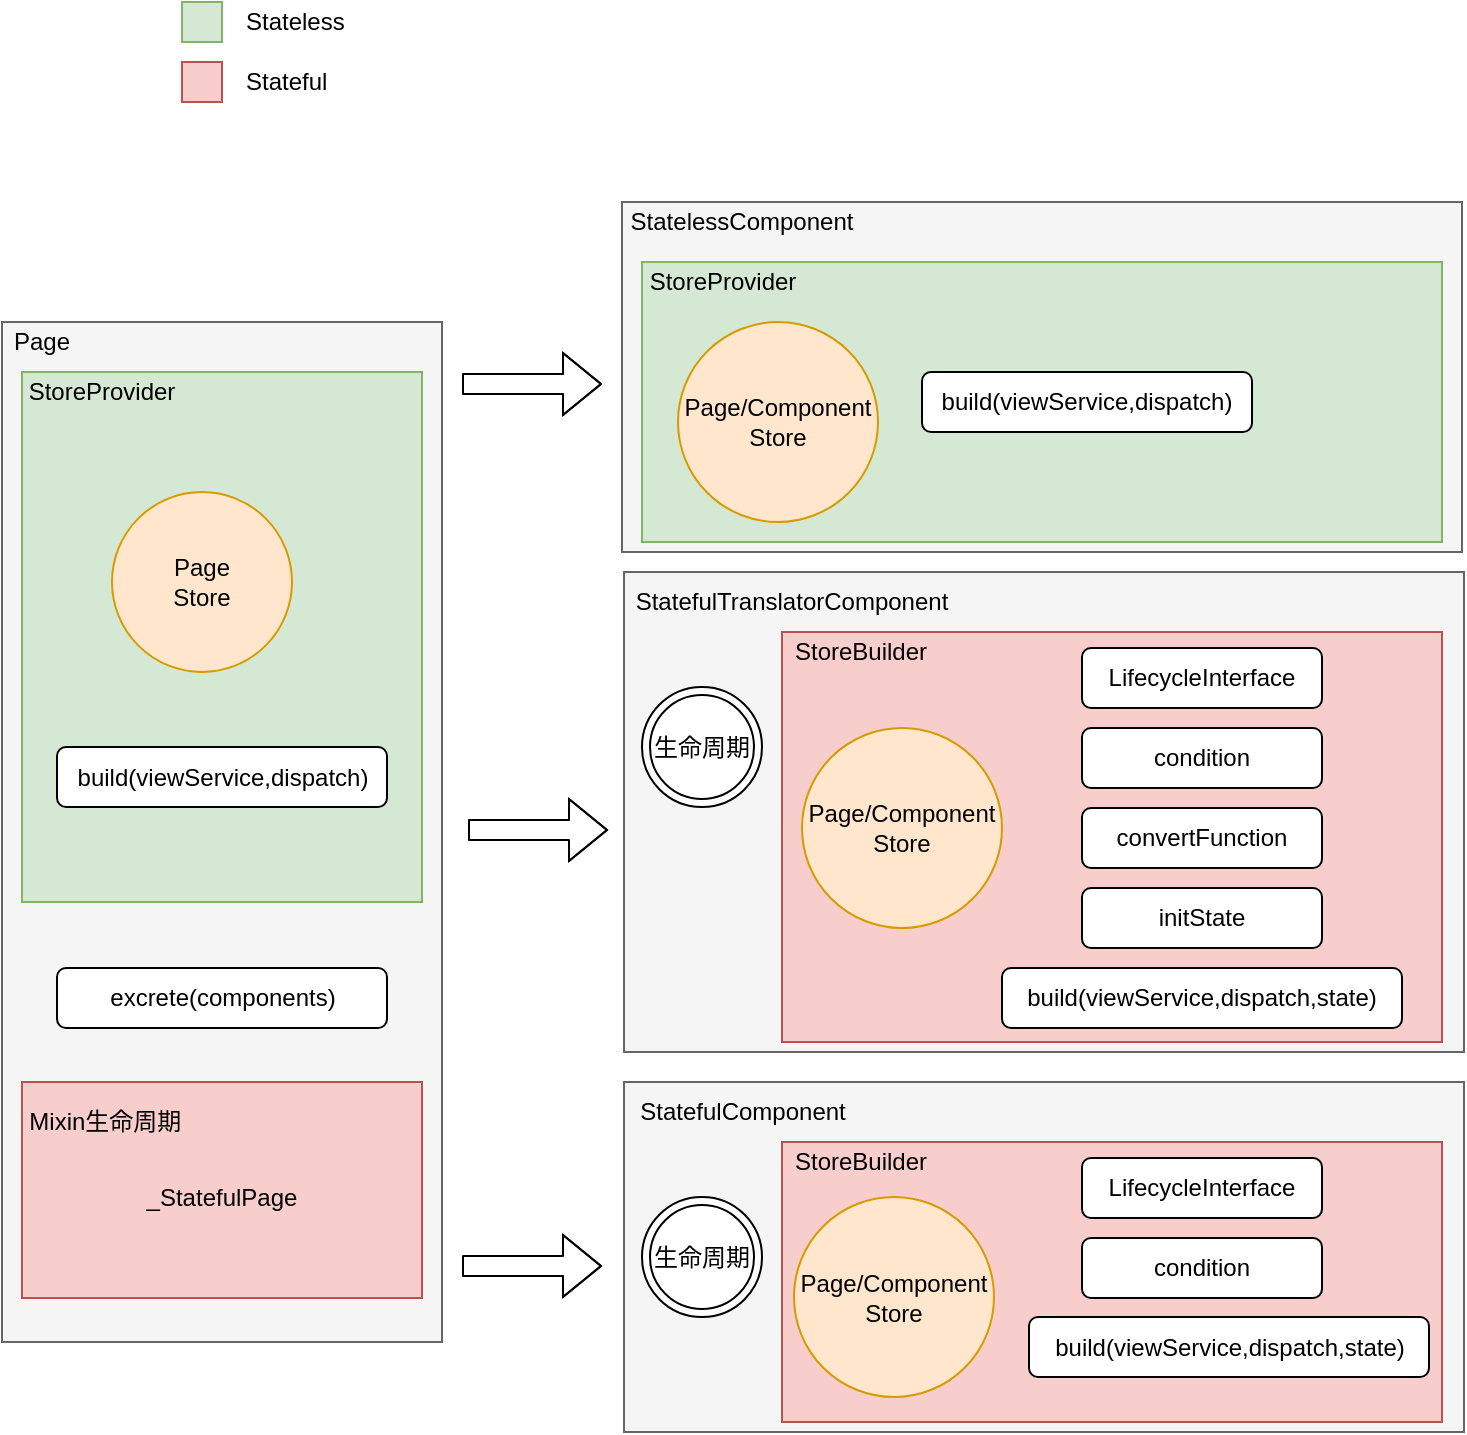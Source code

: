 <mxfile version="12.4.3" type="github" pages="2">
  <diagram id="2axeBVnMluATRMXS3iiU" name="第 1 页">
    <mxGraphModel dx="1773" dy="590" grid="1" gridSize="10" guides="1" tooltips="1" connect="1" arrows="1" fold="1" page="1" pageScale="1" pageWidth="827" pageHeight="1169" math="0" shadow="0">
      <root>
        <mxCell id="0"/>
        <mxCell id="1" parent="0"/>
        <mxCell id="FRVTPdvZiZSE1ToP57z7-4" value="" style="rounded=0;whiteSpace=wrap;html=1;fillColor=#f5f5f5;strokeColor=#666666;fontColor=#333333;" vertex="1" parent="1">
          <mxGeometry x="-50" y="200" width="220" height="510" as="geometry"/>
        </mxCell>
        <mxCell id="FRVTPdvZiZSE1ToP57z7-47" value="" style="rounded=0;whiteSpace=wrap;html=1;align=center;fillColor=#d5e8d4;strokeColor=#82b366;" vertex="1" parent="1">
          <mxGeometry x="-40" y="225" width="200" height="265" as="geometry"/>
        </mxCell>
        <mxCell id="FRVTPdvZiZSE1ToP57z7-16" value="" style="rounded=0;whiteSpace=wrap;html=1;align=left;fillColor=#f5f5f5;strokeColor=#666666;fontColor=#333333;" vertex="1" parent="1">
          <mxGeometry x="260" y="140" width="420" height="175" as="geometry"/>
        </mxCell>
        <mxCell id="FRVTPdvZiZSE1ToP57z7-33" value="" style="rounded=0;whiteSpace=wrap;html=1;align=left;fillColor=#d5e8d4;strokeColor=#82b366;" vertex="1" parent="1">
          <mxGeometry x="270" y="170" width="400" height="140" as="geometry"/>
        </mxCell>
        <mxCell id="FRVTPdvZiZSE1ToP57z7-5" value="Page" style="text;html=1;strokeColor=none;fillColor=none;align=center;verticalAlign=middle;whiteSpace=wrap;rounded=0;" vertex="1" parent="1">
          <mxGeometry x="-50" y="200" width="40" height="20" as="geometry"/>
        </mxCell>
        <mxCell id="FRVTPdvZiZSE1ToP57z7-6" value="Page&lt;br&gt;Store" style="ellipse;whiteSpace=wrap;html=1;aspect=fixed;fillColor=#ffe6cc;strokeColor=#d79b00;" vertex="1" parent="1">
          <mxGeometry x="5" y="285" width="90" height="90" as="geometry"/>
        </mxCell>
        <mxCell id="FRVTPdvZiZSE1ToP57z7-7" value="" style="rounded=0;whiteSpace=wrap;html=1;fillColor=#d5e8d4;strokeColor=#82b366;" vertex="1" parent="1">
          <mxGeometry x="40" y="40" width="20" height="20" as="geometry"/>
        </mxCell>
        <mxCell id="FRVTPdvZiZSE1ToP57z7-8" value="Stateless" style="text;html=1;strokeColor=none;fillColor=none;align=left;verticalAlign=middle;whiteSpace=wrap;rounded=0;" vertex="1" parent="1">
          <mxGeometry x="70" y="40" width="40" height="20" as="geometry"/>
        </mxCell>
        <mxCell id="FRVTPdvZiZSE1ToP57z7-9" value="" style="rounded=0;whiteSpace=wrap;html=1;fillColor=#f8cecc;strokeColor=#b85450;" vertex="1" parent="1">
          <mxGeometry x="40" y="70" width="20" height="20" as="geometry"/>
        </mxCell>
        <mxCell id="FRVTPdvZiZSE1ToP57z7-10" value="Stateful" style="text;html=1;strokeColor=none;fillColor=none;align=left;verticalAlign=middle;whiteSpace=wrap;rounded=0;" vertex="1" parent="1">
          <mxGeometry x="70" y="70" width="40" height="20" as="geometry"/>
        </mxCell>
        <mxCell id="FRVTPdvZiZSE1ToP57z7-11" value="build(viewService,dispatch)" style="rounded=1;whiteSpace=wrap;html=1;align=center;" vertex="1" parent="1">
          <mxGeometry x="-22.5" y="412.5" width="165" height="30" as="geometry"/>
        </mxCell>
        <mxCell id="FRVTPdvZiZSE1ToP57z7-12" value="" style="shape=flexArrow;endArrow=classic;html=1;" edge="1" parent="1">
          <mxGeometry width="50" height="50" relative="1" as="geometry">
            <mxPoint x="180" y="231" as="sourcePoint"/>
            <mxPoint x="250" y="231" as="targetPoint"/>
            <Array as="points">
              <mxPoint x="210" y="231"/>
            </Array>
          </mxGeometry>
        </mxCell>
        <mxCell id="FRVTPdvZiZSE1ToP57z7-15" value="" style="shape=flexArrow;endArrow=classic;html=1;" edge="1" parent="1">
          <mxGeometry width="50" height="50" relative="1" as="geometry">
            <mxPoint x="183" y="454" as="sourcePoint"/>
            <mxPoint x="253" y="454" as="targetPoint"/>
            <Array as="points">
              <mxPoint x="213" y="454"/>
            </Array>
          </mxGeometry>
        </mxCell>
        <mxCell id="FRVTPdvZiZSE1ToP57z7-17" value="StatelessComponent" style="text;html=1;strokeColor=none;fillColor=none;align=center;verticalAlign=middle;whiteSpace=wrap;rounded=0;" vertex="1" parent="1">
          <mxGeometry x="260" y="140" width="120" height="20" as="geometry"/>
        </mxCell>
        <mxCell id="FRVTPdvZiZSE1ToP57z7-18" value="Page/Component&lt;br&gt;Store" style="ellipse;whiteSpace=wrap;html=1;aspect=fixed;fillColor=#ffe6cc;strokeColor=#d79b00;" vertex="1" parent="1">
          <mxGeometry x="288" y="200" width="100" height="100" as="geometry"/>
        </mxCell>
        <mxCell id="FRVTPdvZiZSE1ToP57z7-19" value="excrete(components)" style="rounded=1;whiteSpace=wrap;html=1;align=center;" vertex="1" parent="1">
          <mxGeometry x="-22.5" y="523" width="165" height="30" as="geometry"/>
        </mxCell>
        <mxCell id="FRVTPdvZiZSE1ToP57z7-20" value="build(viewService,dispatch)" style="rounded=1;whiteSpace=wrap;html=1;align=center;" vertex="1" parent="1">
          <mxGeometry x="410" y="225" width="165" height="30" as="geometry"/>
        </mxCell>
        <mxCell id="FRVTPdvZiZSE1ToP57z7-24" value="" style="html=1;dashed=0;whitespace=wrap;align=left;fillColor=#f8cecc;strokeColor=#b85450;" vertex="1" parent="1">
          <mxGeometry x="-40" y="580" width="200" height="108" as="geometry"/>
        </mxCell>
        <mxCell id="FRVTPdvZiZSE1ToP57z7-25" value="Mixin生命周期&amp;nbsp;&amp;nbsp;" style="text;html=1;strokeColor=none;fillColor=none;align=center;verticalAlign=middle;whiteSpace=wrap;rounded=0;" vertex="1" parent="1">
          <mxGeometry x="-40" y="590" width="90" height="20" as="geometry"/>
        </mxCell>
        <mxCell id="FRVTPdvZiZSE1ToP57z7-26" value="_StatefulPage" style="text;html=1;strokeColor=none;fillColor=none;align=center;verticalAlign=middle;whiteSpace=wrap;rounded=0;" vertex="1" parent="1">
          <mxGeometry x="40" y="628" width="40" height="20" as="geometry"/>
        </mxCell>
        <mxCell id="FRVTPdvZiZSE1ToP57z7-27" value="" style="rounded=0;whiteSpace=wrap;html=1;align=left;fillColor=#f5f5f5;strokeColor=#666666;fontColor=#333333;" vertex="1" parent="1">
          <mxGeometry x="261" y="325" width="420" height="240" as="geometry"/>
        </mxCell>
        <mxCell id="FRVTPdvZiZSE1ToP57z7-28" value="StatefulTranslatorComponent" style="text;html=1;strokeColor=none;fillColor=none;align=center;verticalAlign=middle;whiteSpace=wrap;rounded=0;" vertex="1" parent="1">
          <mxGeometry x="270" y="330" width="150" height="20" as="geometry"/>
        </mxCell>
        <mxCell id="FRVTPdvZiZSE1ToP57z7-34" value="StoreProvider" style="text;html=1;strokeColor=none;fillColor=none;align=center;verticalAlign=middle;whiteSpace=wrap;rounded=0;" vertex="1" parent="1">
          <mxGeometry x="272" y="170" width="77" height="20" as="geometry"/>
        </mxCell>
        <mxCell id="FRVTPdvZiZSE1ToP57z7-35" value="" style="rounded=0;whiteSpace=wrap;html=1;align=left;fillColor=#f8cecc;strokeColor=#b85450;" vertex="1" parent="1">
          <mxGeometry x="340" y="355" width="330" height="205" as="geometry"/>
        </mxCell>
        <mxCell id="FRVTPdvZiZSE1ToP57z7-36" value="StoreBuilder" style="text;html=1;strokeColor=none;fillColor=none;align=center;verticalAlign=middle;whiteSpace=wrap;rounded=0;" vertex="1" parent="1">
          <mxGeometry x="349" y="355" width="61" height="20" as="geometry"/>
        </mxCell>
        <mxCell id="FRVTPdvZiZSE1ToP57z7-38" value="LifecycleInterface" style="rounded=1;whiteSpace=wrap;html=1;align=center;" vertex="1" parent="1">
          <mxGeometry x="490" y="363" width="120" height="30" as="geometry"/>
        </mxCell>
        <mxCell id="FRVTPdvZiZSE1ToP57z7-30" value="Page/Component&lt;br&gt;Store" style="ellipse;whiteSpace=wrap;html=1;aspect=fixed;fillColor=#ffe6cc;strokeColor=#d79b00;" vertex="1" parent="1">
          <mxGeometry x="350" y="403" width="100" height="100" as="geometry"/>
        </mxCell>
        <mxCell id="FRVTPdvZiZSE1ToP57z7-31" value="生命周期" style="ellipse;shape=doubleEllipse;html=1;dashed=0;whitespace=wrap;aspect=fixed;align=left;" vertex="1" parent="1">
          <mxGeometry x="270" y="382.5" width="60" height="60" as="geometry"/>
        </mxCell>
        <mxCell id="FRVTPdvZiZSE1ToP57z7-41" value="condition" style="rounded=1;whiteSpace=wrap;html=1;align=center;" vertex="1" parent="1">
          <mxGeometry x="490" y="403" width="120" height="30" as="geometry"/>
        </mxCell>
        <mxCell id="FRVTPdvZiZSE1ToP57z7-42" value="convertFunction" style="rounded=1;whiteSpace=wrap;html=1;align=center;" vertex="1" parent="1">
          <mxGeometry x="490" y="443" width="120" height="30" as="geometry"/>
        </mxCell>
        <mxCell id="FRVTPdvZiZSE1ToP57z7-43" value="initState" style="rounded=1;whiteSpace=wrap;html=1;align=center;" vertex="1" parent="1">
          <mxGeometry x="490" y="483" width="120" height="30" as="geometry"/>
        </mxCell>
        <mxCell id="FRVTPdvZiZSE1ToP57z7-44" value="build(viewService,dispatch,state)" style="rounded=1;whiteSpace=wrap;html=1;align=center;" vertex="1" parent="1">
          <mxGeometry x="450" y="523" width="200" height="30" as="geometry"/>
        </mxCell>
        <mxCell id="FRVTPdvZiZSE1ToP57z7-48" value="StoreProvider" style="text;html=1;strokeColor=none;fillColor=none;align=center;verticalAlign=middle;whiteSpace=wrap;rounded=0;" vertex="1" parent="1">
          <mxGeometry x="-30" y="225" width="60" height="20" as="geometry"/>
        </mxCell>
        <mxCell id="FRVTPdvZiZSE1ToP57z7-51" value="" style="rounded=0;whiteSpace=wrap;html=1;align=left;fillColor=#f5f5f5;strokeColor=#666666;fontColor=#333333;" vertex="1" parent="1">
          <mxGeometry x="261" y="580" width="420" height="175" as="geometry"/>
        </mxCell>
        <mxCell id="FRVTPdvZiZSE1ToP57z7-52" value="StatefulComponent" style="text;html=1;strokeColor=none;fillColor=none;align=center;verticalAlign=middle;whiteSpace=wrap;rounded=0;" vertex="1" parent="1">
          <mxGeometry x="270" y="585" width="101" height="20" as="geometry"/>
        </mxCell>
        <mxCell id="FRVTPdvZiZSE1ToP57z7-53" value="" style="rounded=0;whiteSpace=wrap;html=1;align=left;fillColor=#f8cecc;strokeColor=#b85450;" vertex="1" parent="1">
          <mxGeometry x="340" y="610" width="330" height="140" as="geometry"/>
        </mxCell>
        <mxCell id="FRVTPdvZiZSE1ToP57z7-54" value="StoreBuilder" style="text;html=1;strokeColor=none;fillColor=none;align=center;verticalAlign=middle;whiteSpace=wrap;rounded=0;" vertex="1" parent="1">
          <mxGeometry x="349" y="610" width="61" height="20" as="geometry"/>
        </mxCell>
        <mxCell id="FRVTPdvZiZSE1ToP57z7-55" value="LifecycleInterface" style="rounded=1;whiteSpace=wrap;html=1;align=center;" vertex="1" parent="1">
          <mxGeometry x="490" y="618" width="120" height="30" as="geometry"/>
        </mxCell>
        <mxCell id="FRVTPdvZiZSE1ToP57z7-56" value="Page/Component&lt;br&gt;Store" style="ellipse;whiteSpace=wrap;html=1;aspect=fixed;fillColor=#ffe6cc;strokeColor=#d79b00;" vertex="1" parent="1">
          <mxGeometry x="346" y="637.5" width="100" height="100" as="geometry"/>
        </mxCell>
        <mxCell id="FRVTPdvZiZSE1ToP57z7-57" value="生命周期" style="ellipse;shape=doubleEllipse;html=1;dashed=0;whitespace=wrap;aspect=fixed;align=left;" vertex="1" parent="1">
          <mxGeometry x="270" y="637.5" width="60" height="60" as="geometry"/>
        </mxCell>
        <mxCell id="FRVTPdvZiZSE1ToP57z7-58" value="condition" style="rounded=1;whiteSpace=wrap;html=1;align=center;" vertex="1" parent="1">
          <mxGeometry x="490" y="658" width="120" height="30" as="geometry"/>
        </mxCell>
        <mxCell id="FRVTPdvZiZSE1ToP57z7-61" value="build(viewService,dispatch,state)" style="rounded=1;whiteSpace=wrap;html=1;align=center;" vertex="1" parent="1">
          <mxGeometry x="463.5" y="697.5" width="200" height="30" as="geometry"/>
        </mxCell>
        <mxCell id="FRVTPdvZiZSE1ToP57z7-63" value="" style="shape=flexArrow;endArrow=classic;html=1;" edge="1" parent="1">
          <mxGeometry width="50" height="50" relative="1" as="geometry">
            <mxPoint x="180" y="672" as="sourcePoint"/>
            <mxPoint x="250" y="672" as="targetPoint"/>
            <Array as="points">
              <mxPoint x="210" y="672"/>
            </Array>
          </mxGeometry>
        </mxCell>
      </root>
    </mxGraphModel>
  </diagram>
  <diagram id="y7kNTyYfwzoSWA2la5if" name="第 2 页">
    <mxGraphModel dx="946" dy="590" grid="1" gridSize="10" guides="1" tooltips="1" connect="1" arrows="1" fold="1" page="1" pageScale="1" pageWidth="827" pageHeight="1169" math="0" shadow="0">
      <root>
        <mxCell id="qsbEbSv6QJS1maoP6Jw4-0"/>
        <mxCell id="qsbEbSv6QJS1maoP6Jw4-1" parent="qsbEbSv6QJS1maoP6Jw4-0"/>
        <mxCell id="qsbEbSv6QJS1maoP6Jw4-38" value="View" style="rounded=1;whiteSpace=wrap;html=1;align=center;" vertex="1" parent="qsbEbSv6QJS1maoP6Jw4-1">
          <mxGeometry x="190" y="160" width="80" height="30" as="geometry"/>
        </mxCell>
        <mxCell id="qsbEbSv6QJS1maoP6Jw4-39" value="Store" style="rounded=1;whiteSpace=wrap;html=1;align=center;" vertex="1" parent="qsbEbSv6QJS1maoP6Jw4-1">
          <mxGeometry x="330" y="160" width="80" height="30" as="geometry"/>
        </mxCell>
        <mxCell id="qsbEbSv6QJS1maoP6Jw4-40" value="" style="endArrow=classic;html=1;exitX=1;exitY=0.5;exitDx=0;exitDy=0;entryX=0;entryY=0.5;entryDx=0;entryDy=0;" edge="1" parent="qsbEbSv6QJS1maoP6Jw4-1" source="qsbEbSv6QJS1maoP6Jw4-38" target="qsbEbSv6QJS1maoP6Jw4-39">
          <mxGeometry width="50" height="50" relative="1" as="geometry">
            <mxPoint x="270" y="300" as="sourcePoint"/>
            <mxPoint x="320" y="250" as="targetPoint"/>
          </mxGeometry>
        </mxCell>
        <mxCell id="qsbEbSv6QJS1maoP6Jw4-41" value="Action" style="text;html=1;strokeColor=none;fillColor=none;align=center;verticalAlign=middle;whiteSpace=wrap;rounded=0;" vertex="1" parent="qsbEbSv6QJS1maoP6Jw4-1">
          <mxGeometry x="280" y="150" width="40" height="20" as="geometry"/>
        </mxCell>
        <mxCell id="qsbEbSv6QJS1maoP6Jw4-42" value="Bloc" style="rounded=1;whiteSpace=wrap;html=1;align=center;" vertex="1" parent="qsbEbSv6QJS1maoP6Jw4-1">
          <mxGeometry x="480" y="160" width="80" height="30" as="geometry"/>
        </mxCell>
        <mxCell id="qsbEbSv6QJS1maoP6Jw4-43" value="" style="endArrow=classic;html=1;exitX=1;exitY=0.5;exitDx=0;exitDy=0;entryX=0;entryY=0.5;entryDx=0;entryDy=0;" edge="1" parent="qsbEbSv6QJS1maoP6Jw4-1" source="qsbEbSv6QJS1maoP6Jw4-39" target="qsbEbSv6QJS1maoP6Jw4-42">
          <mxGeometry width="50" height="50" relative="1" as="geometry">
            <mxPoint x="470" y="290" as="sourcePoint"/>
            <mxPoint x="520" y="240" as="targetPoint"/>
          </mxGeometry>
        </mxCell>
        <mxCell id="qsbEbSv6QJS1maoP6Jw4-44" value="Dispatch" style="text;html=1;strokeColor=none;fillColor=none;align=center;verticalAlign=middle;whiteSpace=wrap;rounded=0;" vertex="1" parent="qsbEbSv6QJS1maoP6Jw4-1">
          <mxGeometry x="420" y="150" width="40" height="20" as="geometry"/>
        </mxCell>
        <mxCell id="qsbEbSv6QJS1maoP6Jw4-45" value="EffectSubject" style="rounded=1;whiteSpace=wrap;html=1;align=center;" vertex="1" parent="qsbEbSv6QJS1maoP6Jw4-1">
          <mxGeometry x="620" y="160" width="90" height="30" as="geometry"/>
        </mxCell>
        <mxCell id="qsbEbSv6QJS1maoP6Jw4-46" value="" style="endArrow=classic;html=1;exitX=1;exitY=0.5;exitDx=0;exitDy=0;entryX=0;entryY=0.5;entryDx=0;entryDy=0;" edge="1" parent="qsbEbSv6QJS1maoP6Jw4-1" source="qsbEbSv6QJS1maoP6Jw4-42" target="qsbEbSv6QJS1maoP6Jw4-45">
          <mxGeometry width="50" height="50" relative="1" as="geometry">
            <mxPoint x="520" y="300" as="sourcePoint"/>
            <mxPoint x="570" y="250" as="targetPoint"/>
          </mxGeometry>
        </mxCell>
        <mxCell id="qsbEbSv6QJS1maoP6Jw4-47" value="Add" style="text;html=1;strokeColor=none;fillColor=none;align=center;verticalAlign=middle;whiteSpace=wrap;rounded=0;" vertex="1" parent="qsbEbSv6QJS1maoP6Jw4-1">
          <mxGeometry x="560" y="150" width="40" height="20" as="geometry"/>
        </mxCell>
        <mxCell id="qsbEbSv6QJS1maoP6Jw4-48" value="ReducerSubject" style="rounded=1;whiteSpace=wrap;html=1;align=center;" vertex="1" parent="qsbEbSv6QJS1maoP6Jw4-1">
          <mxGeometry x="465" y="300" width="110" height="30" as="geometry"/>
        </mxCell>
        <mxCell id="qsbEbSv6QJS1maoP6Jw4-49" value="" style="endArrow=classic;html=1;exitX=0.5;exitY=1;exitDx=0;exitDy=0;entryX=0.5;entryY=0;entryDx=0;entryDy=0;" edge="1" parent="qsbEbSv6QJS1maoP6Jw4-1" source="qsbEbSv6QJS1maoP6Jw4-42" target="qsbEbSv6QJS1maoP6Jw4-69">
          <mxGeometry width="50" height="50" relative="1" as="geometry">
            <mxPoint x="640" y="300" as="sourcePoint"/>
            <mxPoint x="690" y="250" as="targetPoint"/>
          </mxGeometry>
        </mxCell>
        <mxCell id="qsbEbSv6QJS1maoP6Jw4-50" value="Add" style="text;html=1;strokeColor=none;fillColor=none;align=center;verticalAlign=middle;whiteSpace=wrap;rounded=0;" vertex="1" parent="qsbEbSv6QJS1maoP6Jw4-1">
          <mxGeometry x="520" y="200" width="40" height="20" as="geometry"/>
        </mxCell>
        <mxCell id="qsbEbSv6QJS1maoP6Jw4-51" value="do-effect" style="rounded=1;whiteSpace=wrap;html=1;align=center;" vertex="1" parent="qsbEbSv6QJS1maoP6Jw4-1">
          <mxGeometry x="760" y="160" width="80" height="30" as="geometry"/>
        </mxCell>
        <mxCell id="qsbEbSv6QJS1maoP6Jw4-52" value="" style="endArrow=classic;html=1;exitX=0;exitY=0.5;exitDx=0;exitDy=0;entryX=1;entryY=0.5;entryDx=0;entryDy=0;dashed=1;" edge="1" parent="qsbEbSv6QJS1maoP6Jw4-1" source="qsbEbSv6QJS1maoP6Jw4-51" target="qsbEbSv6QJS1maoP6Jw4-45">
          <mxGeometry width="50" height="50" relative="1" as="geometry">
            <mxPoint x="710" y="320" as="sourcePoint"/>
            <mxPoint x="760" y="270" as="targetPoint"/>
          </mxGeometry>
        </mxCell>
        <mxCell id="qsbEbSv6QJS1maoP6Jw4-53" value="Listen" style="text;html=1;strokeColor=none;fillColor=none;align=center;verticalAlign=middle;whiteSpace=wrap;rounded=0;" vertex="1" parent="qsbEbSv6QJS1maoP6Jw4-1">
          <mxGeometry x="710" y="150" width="40" height="20" as="geometry"/>
        </mxCell>
        <mxCell id="qsbEbSv6QJS1maoP6Jw4-54" value="do-reducer" style="rounded=1;whiteSpace=wrap;html=1;align=center;" vertex="1" parent="qsbEbSv6QJS1maoP6Jw4-1">
          <mxGeometry x="480" y="375" width="80" height="30" as="geometry"/>
        </mxCell>
        <mxCell id="qsbEbSv6QJS1maoP6Jw4-55" value="" style="endArrow=classic;html=1;dashed=1;exitX=0.5;exitY=0;exitDx=0;exitDy=0;entryX=0.5;entryY=1;entryDx=0;entryDy=0;" edge="1" parent="qsbEbSv6QJS1maoP6Jw4-1" source="qsbEbSv6QJS1maoP6Jw4-54" target="qsbEbSv6QJS1maoP6Jw4-48">
          <mxGeometry width="50" height="50" relative="1" as="geometry">
            <mxPoint x="680" y="310" as="sourcePoint"/>
            <mxPoint x="630" y="360" as="targetPoint"/>
          </mxGeometry>
        </mxCell>
        <mxCell id="qsbEbSv6QJS1maoP6Jw4-56" value="StateSubject" style="rounded=1;whiteSpace=wrap;html=1;align=center;" vertex="1" parent="qsbEbSv6QJS1maoP6Jw4-1">
          <mxGeometry x="175" y="375" width="110" height="30" as="geometry"/>
        </mxCell>
        <mxCell id="qsbEbSv6QJS1maoP6Jw4-57" value="" style="endArrow=classic;html=1;exitX=0;exitY=0.5;exitDx=0;exitDy=0;entryX=0;entryY=0.5;entryDx=0;entryDy=0;" edge="1" parent="qsbEbSv6QJS1maoP6Jw4-1" source="qsbEbSv6QJS1maoP6Jw4-54" target="qsbEbSv6QJS1maoP6Jw4-65">
          <mxGeometry width="50" height="50" relative="1" as="geometry">
            <mxPoint x="470" y="535" as="sourcePoint"/>
            <mxPoint x="410" y="390" as="targetPoint"/>
          </mxGeometry>
        </mxCell>
        <mxCell id="qsbEbSv6QJS1maoP6Jw4-58" value="State" style="text;html=1;strokeColor=none;fillColor=none;align=center;verticalAlign=middle;whiteSpace=wrap;rounded=0;" vertex="1" parent="qsbEbSv6QJS1maoP6Jw4-1">
          <mxGeometry x="430" y="365" width="40" height="20" as="geometry"/>
        </mxCell>
        <mxCell id="qsbEbSv6QJS1maoP6Jw4-59" value="Listen" style="text;html=1;strokeColor=none;fillColor=none;align=center;verticalAlign=middle;whiteSpace=wrap;rounded=0;" vertex="1" parent="qsbEbSv6QJS1maoP6Jw4-1">
          <mxGeometry x="520" y="340" width="40" height="20" as="geometry"/>
        </mxCell>
        <mxCell id="qsbEbSv6QJS1maoP6Jw4-60" value="" style="endArrow=classic;html=1;dashed=1;exitX=0.5;exitY=1;exitDx=0;exitDy=0;entryX=0.5;entryY=0;entryDx=0;entryDy=0;" edge="1" parent="qsbEbSv6QJS1maoP6Jw4-1" source="qsbEbSv6QJS1maoP6Jw4-38" target="qsbEbSv6QJS1maoP6Jw4-56">
          <mxGeometry width="50" height="50" relative="1" as="geometry">
            <mxPoint x="260" y="230" as="sourcePoint"/>
            <mxPoint x="260" y="180" as="targetPoint"/>
          </mxGeometry>
        </mxCell>
        <mxCell id="qsbEbSv6QJS1maoP6Jw4-61" value="Listen" style="text;html=1;strokeColor=none;fillColor=none;align=center;verticalAlign=middle;whiteSpace=wrap;rounded=0;" vertex="1" parent="qsbEbSv6QJS1maoP6Jw4-1">
          <mxGeometry x="180" y="275" width="40" height="20" as="geometry"/>
        </mxCell>
        <mxCell id="qsbEbSv6QJS1maoP6Jw4-62" value="" style="ellipse;html=1;shape=endState;fillColor=#000000;strokeColor=#ff0000;align=center;" vertex="1" parent="qsbEbSv6QJS1maoP6Jw4-1">
          <mxGeometry x="785" y="330" width="30" height="30" as="geometry"/>
        </mxCell>
        <mxCell id="qsbEbSv6QJS1maoP6Jw4-63" value="" style="endArrow=classic;html=1;exitX=0.5;exitY=1;exitDx=0;exitDy=0;" edge="1" parent="qsbEbSv6QJS1maoP6Jw4-1" source="qsbEbSv6QJS1maoP6Jw4-51" target="qsbEbSv6QJS1maoP6Jw4-62">
          <mxGeometry width="50" height="50" relative="1" as="geometry">
            <mxPoint x="840" y="290" as="sourcePoint"/>
            <mxPoint x="890" y="240" as="targetPoint"/>
          </mxGeometry>
        </mxCell>
        <mxCell id="qsbEbSv6QJS1maoP6Jw4-64" value="async" style="text;html=1;strokeColor=none;fillColor=none;align=center;verticalAlign=middle;whiteSpace=wrap;rounded=0;" vertex="1" parent="qsbEbSv6QJS1maoP6Jw4-1">
          <mxGeometry x="800" y="255" width="40" height="20" as="geometry"/>
        </mxCell>
        <mxCell id="qsbEbSv6QJS1maoP6Jw4-65" value="" style="triangle;whiteSpace=wrap;html=1;align=center;dashed=1;direction=west;" vertex="1" parent="qsbEbSv6QJS1maoP6Jw4-1">
          <mxGeometry x="354" y="350" width="60" height="80" as="geometry"/>
        </mxCell>
        <mxCell id="qsbEbSv6QJS1maoP6Jw4-66" value="" style="endArrow=classic;html=1;exitX=1;exitY=0.5;exitDx=0;exitDy=0;entryX=1;entryY=0.5;entryDx=0;entryDy=0;" edge="1" parent="qsbEbSv6QJS1maoP6Jw4-1" source="qsbEbSv6QJS1maoP6Jw4-65" target="qsbEbSv6QJS1maoP6Jw4-56">
          <mxGeometry width="50" height="50" relative="1" as="geometry">
            <mxPoint x="320" y="485" as="sourcePoint"/>
            <mxPoint x="370" y="435" as="targetPoint"/>
          </mxGeometry>
        </mxCell>
        <mxCell id="qsbEbSv6QJS1maoP6Jw4-67" value="ConvertState" style="text;html=1;strokeColor=none;fillColor=none;align=center;verticalAlign=middle;whiteSpace=wrap;rounded=0;dashed=1;" vertex="1" parent="qsbEbSv6QJS1maoP6Jw4-1">
          <mxGeometry x="303" y="365" width="40" height="20" as="geometry"/>
        </mxCell>
        <mxCell id="qsbEbSv6QJS1maoP6Jw4-68" value="convert" style="text;html=1;strokeColor=none;fillColor=none;align=center;verticalAlign=middle;whiteSpace=wrap;rounded=0;dashed=1;" vertex="1" parent="qsbEbSv6QJS1maoP6Jw4-1">
          <mxGeometry x="370" y="380" width="40" height="20" as="geometry"/>
        </mxCell>
        <mxCell id="qsbEbSv6QJS1maoP6Jw4-69" value="middleware" style="rounded=1;whiteSpace=wrap;html=1;align=center;dashed=1;" vertex="1" parent="qsbEbSv6QJS1maoP6Jw4-1">
          <mxGeometry x="465" y="235" width="110" height="30" as="geometry"/>
        </mxCell>
        <mxCell id="qsbEbSv6QJS1maoP6Jw4-70" value="" style="endArrow=classic;html=1;exitX=0.5;exitY=1;exitDx=0;exitDy=0;entryX=0.5;entryY=0;entryDx=0;entryDy=0;" edge="1" parent="qsbEbSv6QJS1maoP6Jw4-1" source="qsbEbSv6QJS1maoP6Jw4-69" target="qsbEbSv6QJS1maoP6Jw4-48">
          <mxGeometry width="50" height="50" relative="1" as="geometry">
            <mxPoint x="630" y="390" as="sourcePoint"/>
            <mxPoint x="680" y="340" as="targetPoint"/>
          </mxGeometry>
        </mxCell>
      </root>
    </mxGraphModel>
  </diagram>
</mxfile>
